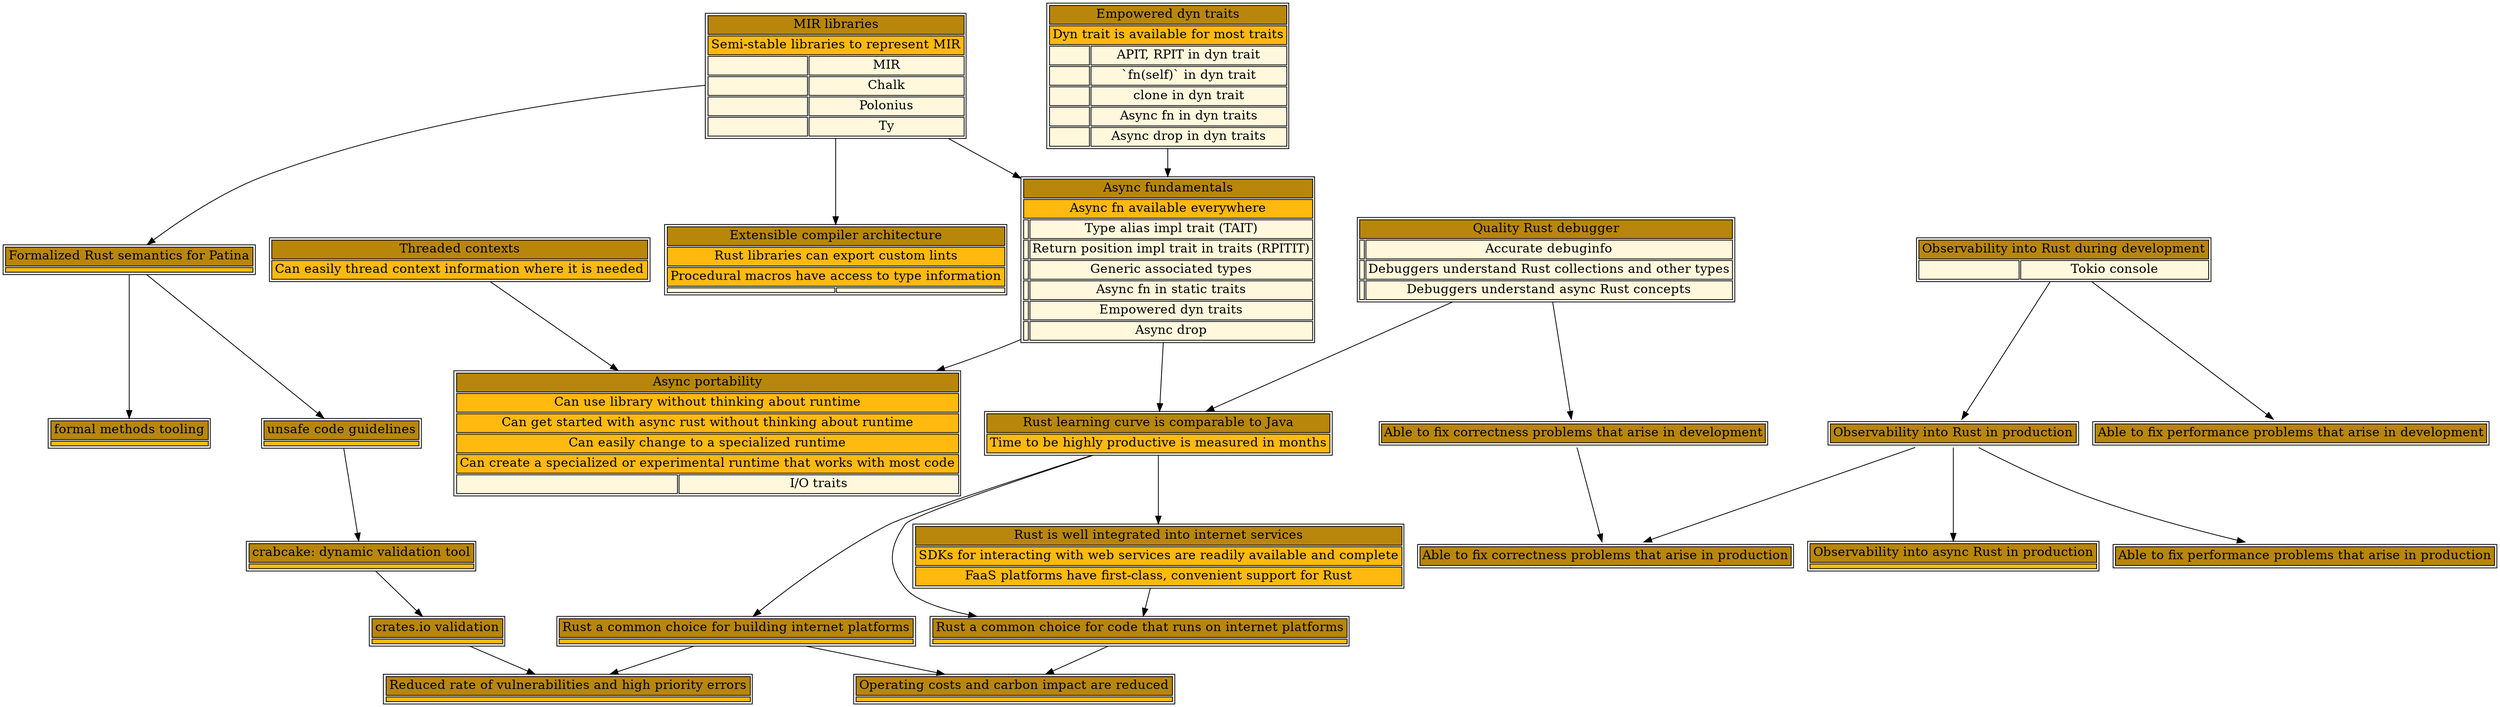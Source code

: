 digraph g {
graph [ rankdir = "TD" ];
node [ fontsize="16", shape = "ellipse" ];
edge [ ];
"mir-library" [
  label = <<table>
    <tr><td bgcolor="darkgoldenrod" colspan="2">MIR libraries</td></tr>
    <tr><td bgcolor="darkgoldenrod1" colspan="2">Semi-stable libraries to represent MIR</td></tr>
    <tr><td bgcolor="cornsilk"></td><td bgcolor="cornsilk">MIR</td></tr>
    <tr><td bgcolor="cornsilk"></td><td bgcolor="cornsilk">Chalk</td></tr>
    <tr><td bgcolor="cornsilk"></td><td bgcolor="cornsilk">Polonius</td></tr>
    <tr><td bgcolor="cornsilk"></td><td bgcolor="cornsilk">Ty</td></tr>
  </table>>
  shape = "none"
  margin = 0
]
"compiler-architecture" [
  label = <<table>
    <tr><td bgcolor="darkgoldenrod" colspan="2">Extensible compiler architecture</td></tr>
    <tr><td bgcolor="darkgoldenrod1" colspan="2">Rust libraries can export custom lints</td></tr>
    <tr><td bgcolor="darkgoldenrod1" colspan="2">Procedural macros have access to type information</td></tr>
    <tr><td bgcolor="cornsilk"></td><td bgcolor="cornsilk"></td></tr>
  </table>>
  shape = "none"
  margin = 0
]
"async-fundamentals" [
  label = <<table>
    <tr><td bgcolor="darkgoldenrod" colspan="2">Async fundamentals</td></tr>
    <tr><td bgcolor="darkgoldenrod1" colspan="2">Async fn available everywhere</td></tr>
    <tr><td bgcolor="cornsilk"></td><td bgcolor="cornsilk">Type alias impl trait (TAIT)</td></tr>
    <tr><td bgcolor="cornsilk"></td><td bgcolor="cornsilk">Return position impl trait in traits (RPITIT)</td></tr>
    <tr><td bgcolor="cornsilk"></td><td bgcolor="cornsilk">Generic associated types</td></tr>
    <tr><td bgcolor="cornsilk"></td><td bgcolor="cornsilk">Async fn in static traits</td></tr>
    <tr><td bgcolor="cornsilk"></td><td bgcolor="cornsilk">Empowered dyn traits</td></tr>
    <tr><td bgcolor="cornsilk"></td><td bgcolor="cornsilk">Async drop</td></tr>
  </table>>
  shape = "none"
  margin = 0
]
"empowered-dyn" [
  label = <<table>
    <tr><td bgcolor="darkgoldenrod" colspan="2">Empowered dyn traits</td></tr>
    <tr><td bgcolor="darkgoldenrod1" colspan="2">Dyn trait is available for most traits</td></tr>
    <tr><td bgcolor="cornsilk"></td><td bgcolor="cornsilk">APIT, RPIT in dyn trait</td></tr>
    <tr><td bgcolor="cornsilk"></td><td bgcolor="cornsilk">`fn(self)` in dyn trait</td></tr>
    <tr><td bgcolor="cornsilk"></td><td bgcolor="cornsilk">clone in dyn trait</td></tr>
    <tr><td bgcolor="cornsilk"></td><td bgcolor="cornsilk">Async fn in dyn traits</td></tr>
    <tr><td bgcolor="cornsilk"></td><td bgcolor="cornsilk">Async drop in dyn traits</td></tr>
  </table>>
  shape = "none"
  margin = 0
]
"async-portability" [
  label = <<table>
    <tr><td bgcolor="darkgoldenrod" colspan="2">Async portability</td></tr>
    <tr><td bgcolor="darkgoldenrod1" colspan="2">Can use library without thinking about runtime</td></tr>
    <tr><td bgcolor="darkgoldenrod1" colspan="2">Can get started with async rust without thinking about runtime</td></tr>
    <tr><td bgcolor="darkgoldenrod1" colspan="2">Can easily change to a specialized runtime</td></tr>
    <tr><td bgcolor="darkgoldenrod1" colspan="2">Can create a specialized or experimental runtime that works with most code</td></tr>
    <tr><td bgcolor="cornsilk"></td><td bgcolor="cornsilk">I/O traits</td></tr>
  </table>>
  shape = "none"
  margin = 0
]
"threaded-contexts" [
  label = <<table>
    <tr><td bgcolor="darkgoldenrod" colspan="2">Threaded contexts</td></tr>
    <tr><td bgcolor="darkgoldenrod1" colspan="2">Can easily thread context information where it is needed</td></tr>
  </table>>
  shape = "none"
  margin = 0
]
"comparable-learning-curve" [
  label = <<table>
    <tr><td bgcolor="darkgoldenrod" colspan="2">Rust learning curve is comparable to Java</td></tr>
    <tr><td bgcolor="darkgoldenrod1" colspan="2">Time to be highly productive is measured in months</td></tr>
  </table>>
  shape = "none"
  margin = 0
]
"quality-debugger" [
  label = <<table>
    <tr><td bgcolor="darkgoldenrod" colspan="2">Quality Rust debugger</td></tr>
    <tr><td bgcolor="cornsilk"></td><td bgcolor="cornsilk">Accurate debuginfo</td></tr>
    <tr><td bgcolor="cornsilk"></td><td bgcolor="cornsilk">Debuggers understand Rust collections and other types</td></tr>
    <tr><td bgcolor="cornsilk"></td><td bgcolor="cornsilk">Debuggers understand async Rust concepts</td></tr>
  </table>>
  shape = "none"
  margin = 0
]
"correctness-in-dev" [
  label = <<table>
    <tr><td bgcolor="darkgoldenrod" colspan="2">Able to fix correctness problems that arise in development</td></tr>
  </table>>
  shape = "none"
  margin = 0
]
"correctness-in-prod" [
  label = <<table>
    <tr><td bgcolor="darkgoldenrod" colspan="2">Able to fix correctness problems that arise in production</td></tr>
  </table>>
  shape = "none"
  margin = 0
]
"observability-in-dev" [
  label = <<table>
    <tr><td bgcolor="darkgoldenrod" colspan="2">Observability into Rust during development</td></tr>
    <tr><td bgcolor="cornsilk"></td><td bgcolor="cornsilk">Tokio console</td></tr>
  </table>>
  shape = "none"
  margin = 0
]
"performance-in-dev" [
  label = <<table>
    <tr><td bgcolor="darkgoldenrod" colspan="2">Able to fix performance problems that arise in development</td></tr>
  </table>>
  shape = "none"
  margin = 0
]
"performance-in-prod" [
  label = <<table>
    <tr><td bgcolor="darkgoldenrod" colspan="2">Able to fix performance problems that arise in production</td></tr>
  </table>>
  shape = "none"
  margin = 0
]
"observability-in-prod" [
  label = <<table>
    <tr><td bgcolor="darkgoldenrod" colspan="2">Observability into Rust in production</td></tr>
  </table>>
  shape = "none"
  margin = 0
]
"async-observability-in-prod" [
  label = <<table>
    <tr><td bgcolor="darkgoldenrod" colspan="2">Observability into async Rust in production</td></tr>
    <tr><td bgcolor="darkgoldenrod1" colspan="2"></td></tr>
  </table>>
  shape = "none"
  margin = 0
]
"building-internet-services" [
  label = <<table>
    <tr><td bgcolor="darkgoldenrod" colspan="2">Rust a common choice for building internet platforms</td></tr>
    <tr><td bgcolor="darkgoldenrod1" colspan="2"></td></tr>
  </table>>
  shape = "none"
  margin = 0
]
"well-integrated-into-internet-services" [
  label = <<table>
    <tr><td bgcolor="darkgoldenrod" colspan="2">Rust is well integrated into internet services</td></tr>
    <tr><td bgcolor="darkgoldenrod1" colspan="2">SDKs for interacting with web services are readily available and complete</td></tr>
    <tr><td bgcolor="darkgoldenrod1" colspan="2">FaaS platforms have first-class, convenient support for Rust</td></tr>
  </table>>
  shape = "none"
  margin = 0
]
"using-internet-services" [
  label = <<table>
    <tr><td bgcolor="darkgoldenrod" colspan="2">Rust a common choice for code that runs on internet platforms</td></tr>
    <tr><td bgcolor="darkgoldenrod1" colspan="2"></td></tr>
  </table>>
  shape = "none"
  margin = 0
]
"reduced-operating-costs" [
  label = <<table>
    <tr><td bgcolor="darkgoldenrod" colspan="2">Operating costs and carbon impact are reduced</td></tr>
    <tr><td bgcolor="darkgoldenrod1" colspan="2"></td></tr>
  </table>>
  shape = "none"
  margin = 0
]
"patina" [
  label = <<table>
    <tr><td bgcolor="darkgoldenrod" colspan="2">Formalized Rust semantics for Patina</td></tr>
    <tr><td bgcolor="darkgoldenrod1" colspan="2"></td></tr>
  </table>>
  shape = "none"
  margin = 0
]
"ucg" [
  label = <<table>
    <tr><td bgcolor="darkgoldenrod" colspan="2">unsafe code guidelines</td></tr>
    <tr><td bgcolor="darkgoldenrod1" colspan="2"></td></tr>
  </table>>
  shape = "none"
  margin = 0
]
"formal-methods-tooling" [
  label = <<table>
    <tr><td bgcolor="darkgoldenrod" colspan="2">formal methods tooling</td></tr>
    <tr><td bgcolor="darkgoldenrod1" colspan="2"></td></tr>
  </table>>
  shape = "none"
  margin = 0
]
"crabcake" [
  label = <<table>
    <tr><td bgcolor="darkgoldenrod" colspan="2">crabcake: dynamic validation tool</td></tr>
    <tr><td bgcolor="darkgoldenrod1" colspan="2"></td></tr>
  </table>>
  shape = "none"
  margin = 0
]
"crates-io-validation" [
  label = <<table>
    <tr><td bgcolor="darkgoldenrod" colspan="2">crates.io validation</td></tr>
    <tr><td bgcolor="darkgoldenrod1" colspan="2"></td></tr>
  </table>>
  shape = "none"
  margin = 0
]
"reduced-vulnerabilities" [
  label = <<table>
    <tr><td bgcolor="darkgoldenrod" colspan="2">Reduced rate of vulnerabilities and high priority errors</td></tr>
    <tr><td bgcolor="darkgoldenrod1" colspan="2"></td></tr>
  </table>>
  shape = "none"
  margin = 0
]
"mir-library" -> "compiler-architecture";
"mir-library" -> "async-fundamentals";
"empowered-dyn" -> "async-fundamentals";
"threaded-contexts" -> "async-portability";
"async-fundamentals" -> "async-portability";
"quality-debugger" -> "comparable-learning-curve";
"async-fundamentals" -> "comparable-learning-curve";
"quality-debugger" -> "correctness-in-dev";
"correctness-in-dev" -> "correctness-in-prod";
"observability-in-prod" -> "correctness-in-prod";
"observability-in-dev" -> "performance-in-dev";
"observability-in-prod" -> "performance-in-prod";
"observability-in-dev" -> "observability-in-prod";
"observability-in-prod" -> "async-observability-in-prod";
"comparable-learning-curve" -> "building-internet-services";
"comparable-learning-curve" -> "well-integrated-into-internet-services";
"comparable-learning-curve" -> "using-internet-services";
"well-integrated-into-internet-services" -> "using-internet-services";
"using-internet-services" -> "reduced-operating-costs";
"building-internet-services" -> "reduced-operating-costs";
"mir-library" -> "patina";
"patina" -> "ucg";
"patina" -> "formal-methods-tooling";
"ucg" -> "crabcake";
"crabcake" -> "crates-io-validation";
"crates-io-validation" -> "reduced-vulnerabilities";
"building-internet-services" -> "reduced-vulnerabilities";
}

